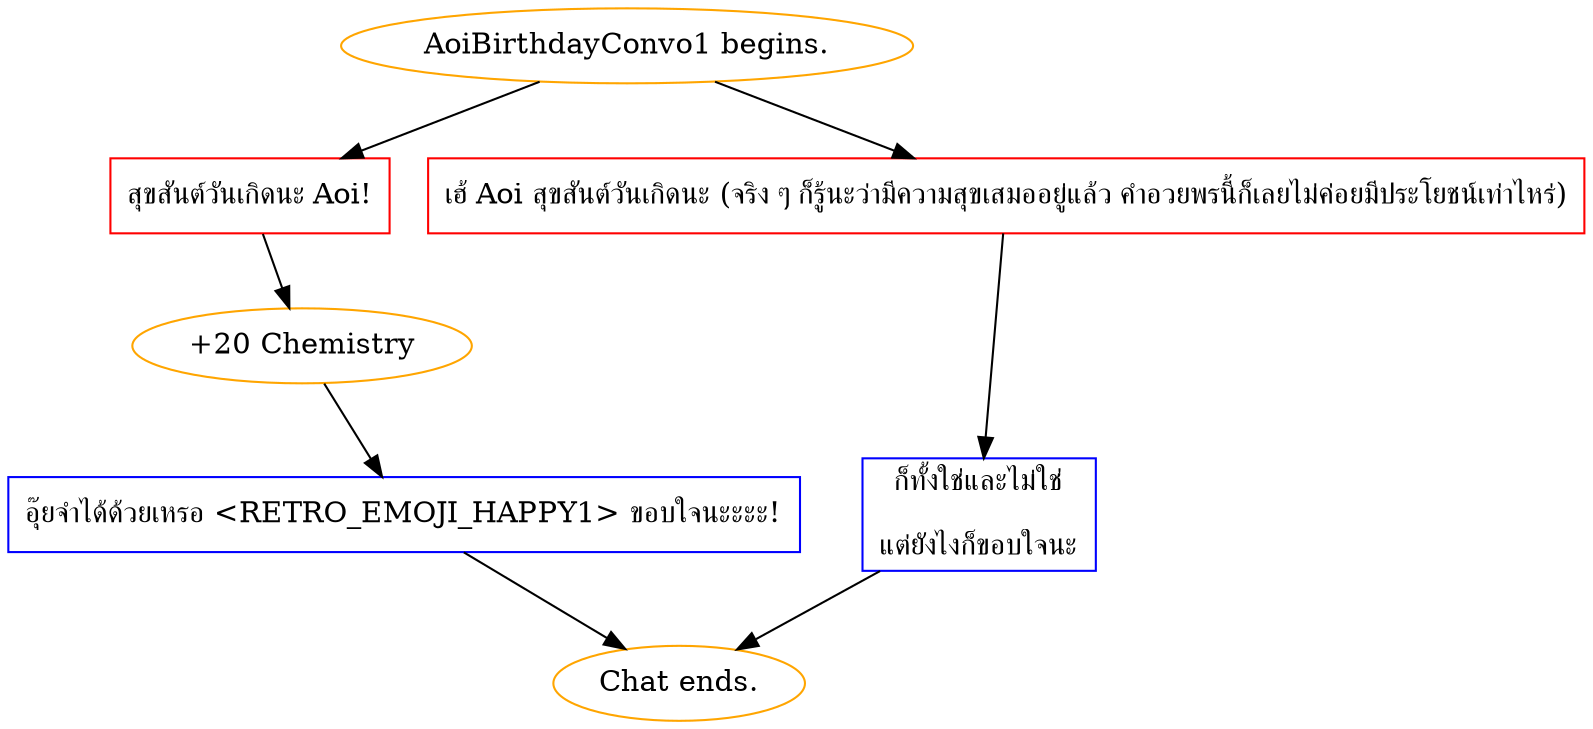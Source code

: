 digraph {
	"AoiBirthdayConvo1 begins." [color=orange];
		"AoiBirthdayConvo1 begins." -> j518977647;
		"AoiBirthdayConvo1 begins." -> j3284949689;
	j518977647 [label="สุขสันต์วันเกิดนะ Aoi!",shape=box,color=red];
		j518977647 -> j2034312438;
	j3284949689 [label="เฮ้ Aoi สุขสันต์วันเกิดนะ (จริง ๆ ก็รู้นะว่ามีความสุขเสมออยู่แล้ว คำอวยพรนี้ก็เลยไม่ค่อยมีประโยชน์เท่าไหร่)",shape=box,color=red];
		j3284949689 -> j4267613599;
	j2034312438 [label="+20 Chemistry",color=orange];
		j2034312438 -> j3615408051;
	j4267613599 [label="ก็ทั้งใช่และไม่ใช่
แต่ยังไงก็ขอบใจนะ",shape=box,color=blue];
		j4267613599 -> "Chat ends.";
	j3615408051 [label="อุ๊ยจำได้ด้วยเหรอ <RETRO_EMOJI_HAPPY1> ขอบใจนะะะะ!",shape=box,color=blue];
		j3615408051 -> "Chat ends.";
	"Chat ends." [color=orange];
}